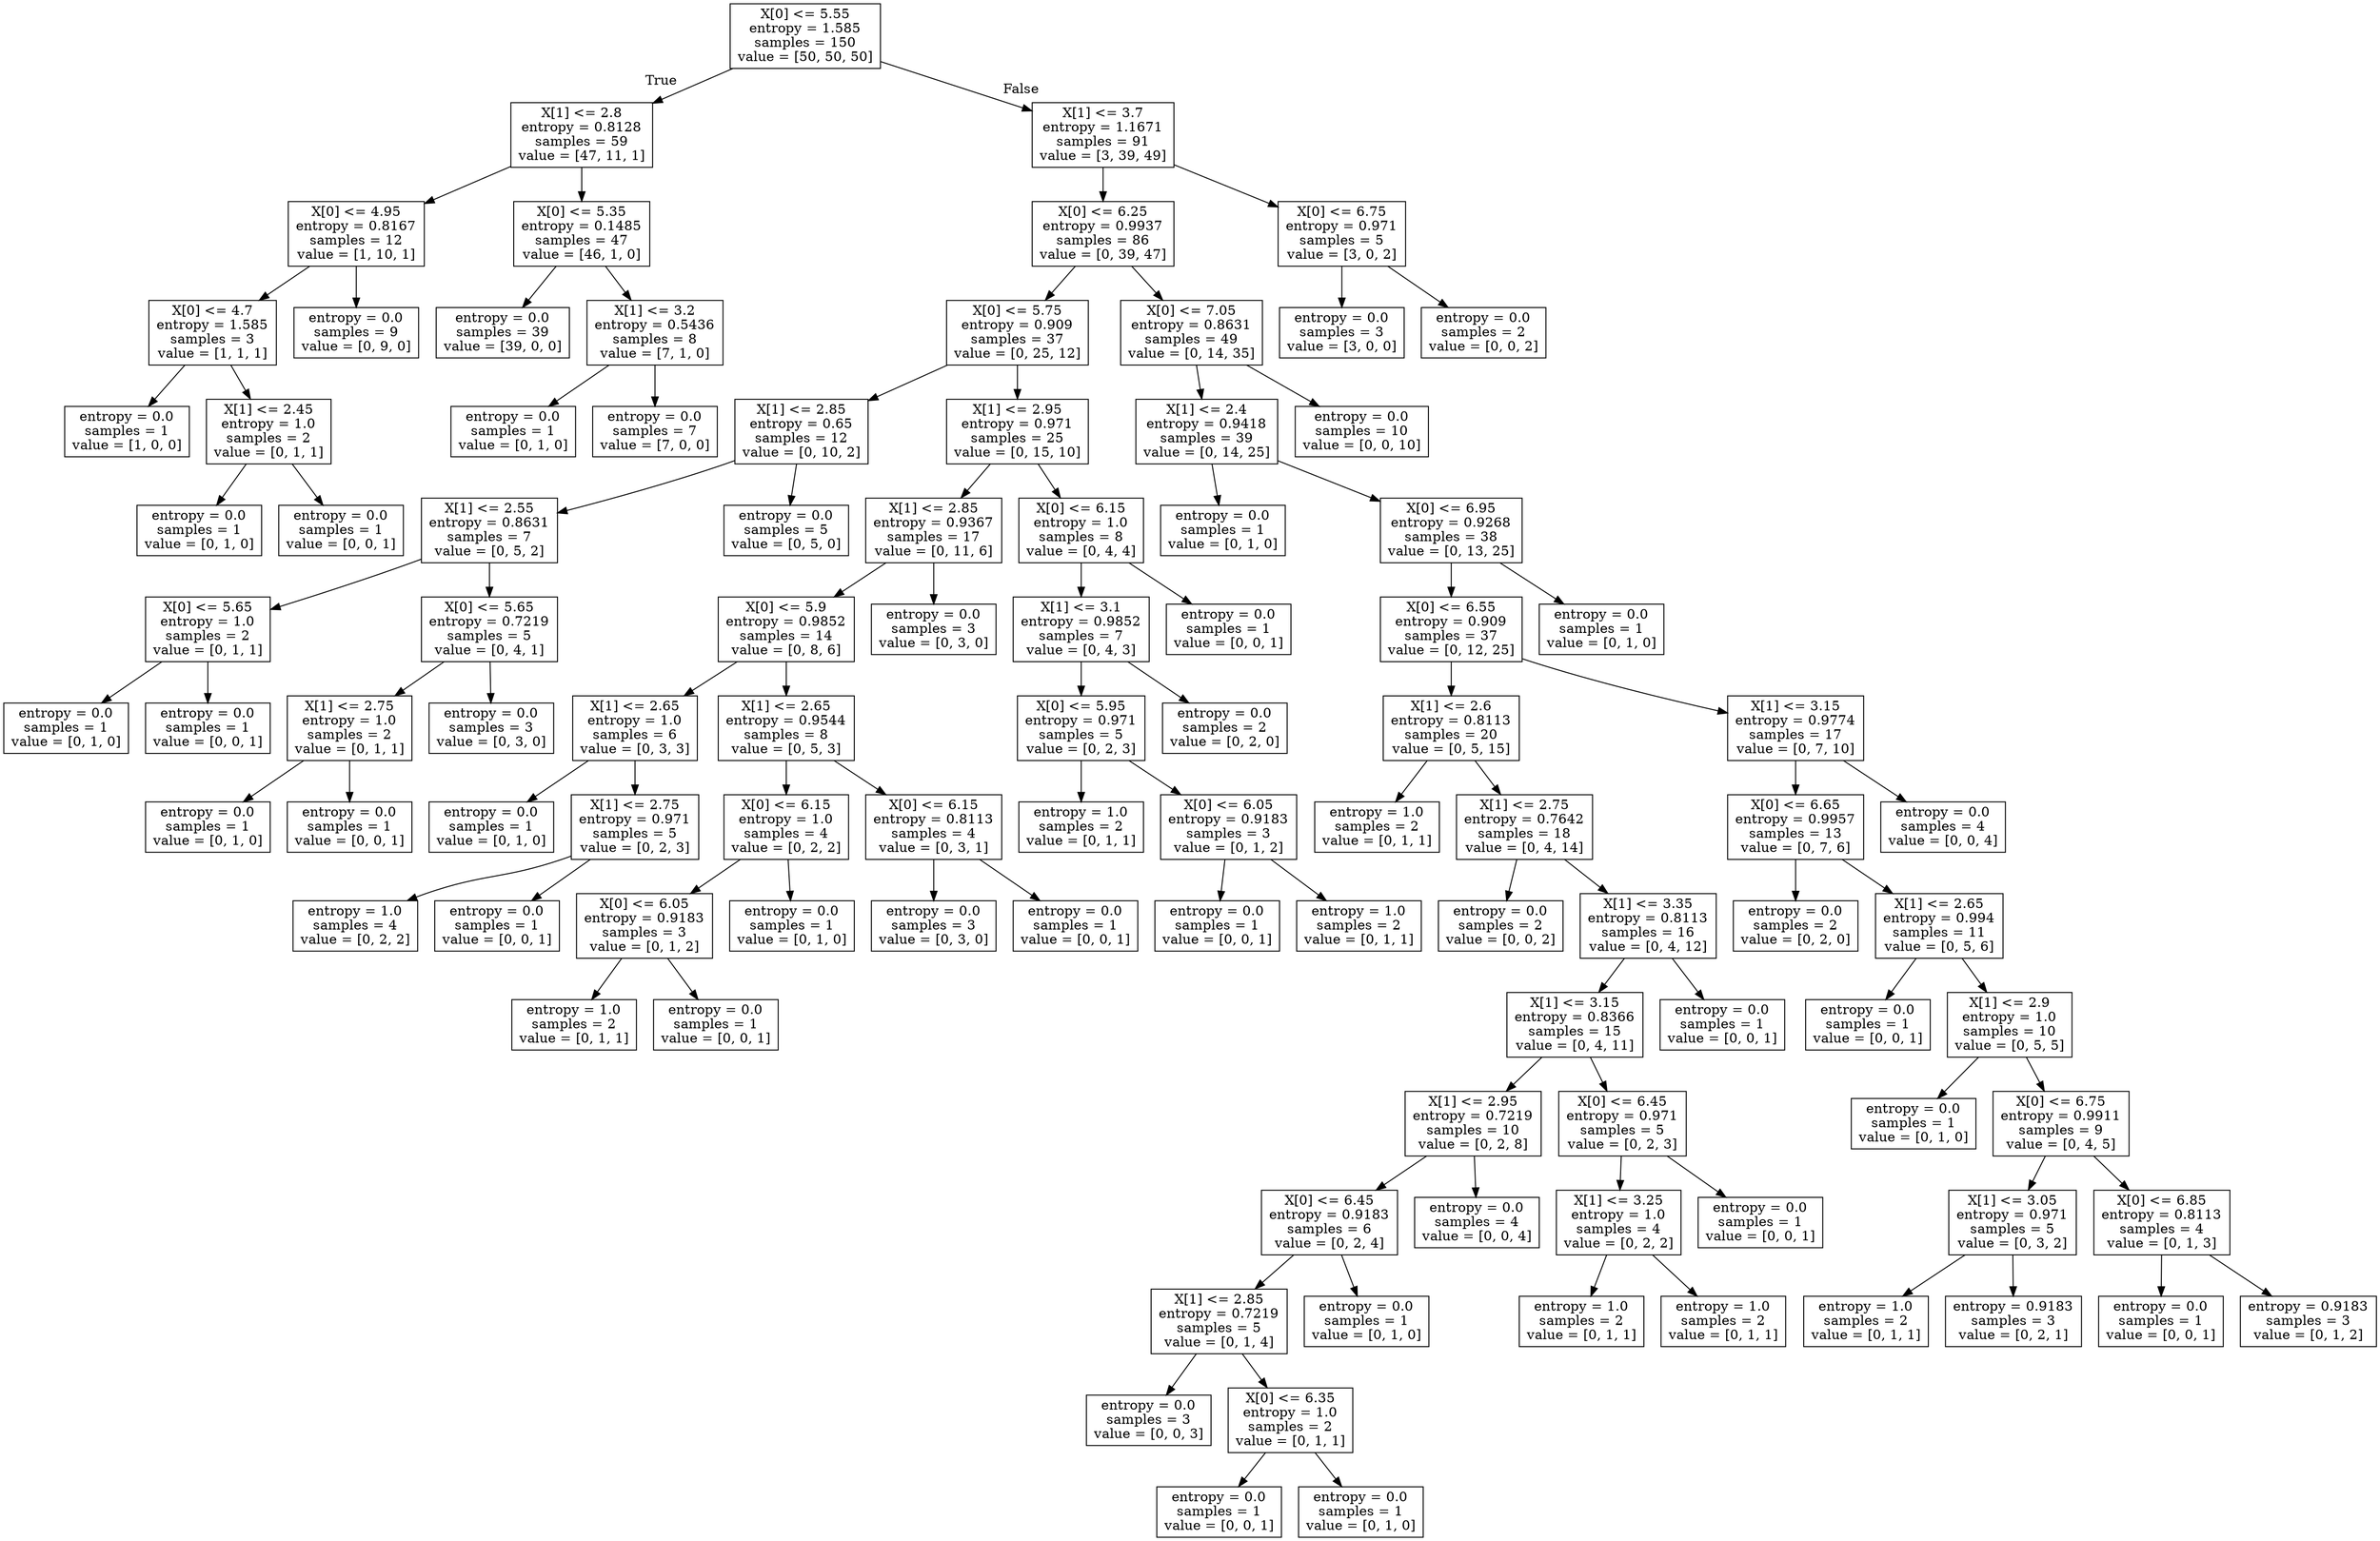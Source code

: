 digraph Tree {
node [shape=box] ;
0 [label="X[0] <= 5.55\nentropy = 1.585\nsamples = 150\nvalue = [50, 50, 50]"] ;
1 [label="X[1] <= 2.8\nentropy = 0.8128\nsamples = 59\nvalue = [47, 11, 1]"] ;
0 -> 1 [labeldistance=2.5, labelangle=45, headlabel="True"] ;
2 [label="X[0] <= 4.95\nentropy = 0.8167\nsamples = 12\nvalue = [1, 10, 1]"] ;
1 -> 2 ;
3 [label="X[0] <= 4.7\nentropy = 1.585\nsamples = 3\nvalue = [1, 1, 1]"] ;
2 -> 3 ;
4 [label="entropy = 0.0\nsamples = 1\nvalue = [1, 0, 0]"] ;
3 -> 4 ;
5 [label="X[1] <= 2.45\nentropy = 1.0\nsamples = 2\nvalue = [0, 1, 1]"] ;
3 -> 5 ;
6 [label="entropy = 0.0\nsamples = 1\nvalue = [0, 1, 0]"] ;
5 -> 6 ;
7 [label="entropy = 0.0\nsamples = 1\nvalue = [0, 0, 1]"] ;
5 -> 7 ;
8 [label="entropy = 0.0\nsamples = 9\nvalue = [0, 9, 0]"] ;
2 -> 8 ;
9 [label="X[0] <= 5.35\nentropy = 0.1485\nsamples = 47\nvalue = [46, 1, 0]"] ;
1 -> 9 ;
10 [label="entropy = 0.0\nsamples = 39\nvalue = [39, 0, 0]"] ;
9 -> 10 ;
11 [label="X[1] <= 3.2\nentropy = 0.5436\nsamples = 8\nvalue = [7, 1, 0]"] ;
9 -> 11 ;
12 [label="entropy = 0.0\nsamples = 1\nvalue = [0, 1, 0]"] ;
11 -> 12 ;
13 [label="entropy = 0.0\nsamples = 7\nvalue = [7, 0, 0]"] ;
11 -> 13 ;
14 [label="X[1] <= 3.7\nentropy = 1.1671\nsamples = 91\nvalue = [3, 39, 49]"] ;
0 -> 14 [labeldistance=2.5, labelangle=-45, headlabel="False"] ;
15 [label="X[0] <= 6.25\nentropy = 0.9937\nsamples = 86\nvalue = [0, 39, 47]"] ;
14 -> 15 ;
16 [label="X[0] <= 5.75\nentropy = 0.909\nsamples = 37\nvalue = [0, 25, 12]"] ;
15 -> 16 ;
17 [label="X[1] <= 2.85\nentropy = 0.65\nsamples = 12\nvalue = [0, 10, 2]"] ;
16 -> 17 ;
18 [label="X[1] <= 2.55\nentropy = 0.8631\nsamples = 7\nvalue = [0, 5, 2]"] ;
17 -> 18 ;
19 [label="X[0] <= 5.65\nentropy = 1.0\nsamples = 2\nvalue = [0, 1, 1]"] ;
18 -> 19 ;
20 [label="entropy = 0.0\nsamples = 1\nvalue = [0, 1, 0]"] ;
19 -> 20 ;
21 [label="entropy = 0.0\nsamples = 1\nvalue = [0, 0, 1]"] ;
19 -> 21 ;
22 [label="X[0] <= 5.65\nentropy = 0.7219\nsamples = 5\nvalue = [0, 4, 1]"] ;
18 -> 22 ;
23 [label="X[1] <= 2.75\nentropy = 1.0\nsamples = 2\nvalue = [0, 1, 1]"] ;
22 -> 23 ;
24 [label="entropy = 0.0\nsamples = 1\nvalue = [0, 1, 0]"] ;
23 -> 24 ;
25 [label="entropy = 0.0\nsamples = 1\nvalue = [0, 0, 1]"] ;
23 -> 25 ;
26 [label="entropy = 0.0\nsamples = 3\nvalue = [0, 3, 0]"] ;
22 -> 26 ;
27 [label="entropy = 0.0\nsamples = 5\nvalue = [0, 5, 0]"] ;
17 -> 27 ;
28 [label="X[1] <= 2.95\nentropy = 0.971\nsamples = 25\nvalue = [0, 15, 10]"] ;
16 -> 28 ;
29 [label="X[1] <= 2.85\nentropy = 0.9367\nsamples = 17\nvalue = [0, 11, 6]"] ;
28 -> 29 ;
30 [label="X[0] <= 5.9\nentropy = 0.9852\nsamples = 14\nvalue = [0, 8, 6]"] ;
29 -> 30 ;
31 [label="X[1] <= 2.65\nentropy = 1.0\nsamples = 6\nvalue = [0, 3, 3]"] ;
30 -> 31 ;
32 [label="entropy = 0.0\nsamples = 1\nvalue = [0, 1, 0]"] ;
31 -> 32 ;
33 [label="X[1] <= 2.75\nentropy = 0.971\nsamples = 5\nvalue = [0, 2, 3]"] ;
31 -> 33 ;
34 [label="entropy = 1.0\nsamples = 4\nvalue = [0, 2, 2]"] ;
33 -> 34 ;
35 [label="entropy = 0.0\nsamples = 1\nvalue = [0, 0, 1]"] ;
33 -> 35 ;
36 [label="X[1] <= 2.65\nentropy = 0.9544\nsamples = 8\nvalue = [0, 5, 3]"] ;
30 -> 36 ;
37 [label="X[0] <= 6.15\nentropy = 1.0\nsamples = 4\nvalue = [0, 2, 2]"] ;
36 -> 37 ;
38 [label="X[0] <= 6.05\nentropy = 0.9183\nsamples = 3\nvalue = [0, 1, 2]"] ;
37 -> 38 ;
39 [label="entropy = 1.0\nsamples = 2\nvalue = [0, 1, 1]"] ;
38 -> 39 ;
40 [label="entropy = 0.0\nsamples = 1\nvalue = [0, 0, 1]"] ;
38 -> 40 ;
41 [label="entropy = 0.0\nsamples = 1\nvalue = [0, 1, 0]"] ;
37 -> 41 ;
42 [label="X[0] <= 6.15\nentropy = 0.8113\nsamples = 4\nvalue = [0, 3, 1]"] ;
36 -> 42 ;
43 [label="entropy = 0.0\nsamples = 3\nvalue = [0, 3, 0]"] ;
42 -> 43 ;
44 [label="entropy = 0.0\nsamples = 1\nvalue = [0, 0, 1]"] ;
42 -> 44 ;
45 [label="entropy = 0.0\nsamples = 3\nvalue = [0, 3, 0]"] ;
29 -> 45 ;
46 [label="X[0] <= 6.15\nentropy = 1.0\nsamples = 8\nvalue = [0, 4, 4]"] ;
28 -> 46 ;
47 [label="X[1] <= 3.1\nentropy = 0.9852\nsamples = 7\nvalue = [0, 4, 3]"] ;
46 -> 47 ;
48 [label="X[0] <= 5.95\nentropy = 0.971\nsamples = 5\nvalue = [0, 2, 3]"] ;
47 -> 48 ;
49 [label="entropy = 1.0\nsamples = 2\nvalue = [0, 1, 1]"] ;
48 -> 49 ;
50 [label="X[0] <= 6.05\nentropy = 0.9183\nsamples = 3\nvalue = [0, 1, 2]"] ;
48 -> 50 ;
51 [label="entropy = 0.0\nsamples = 1\nvalue = [0, 0, 1]"] ;
50 -> 51 ;
52 [label="entropy = 1.0\nsamples = 2\nvalue = [0, 1, 1]"] ;
50 -> 52 ;
53 [label="entropy = 0.0\nsamples = 2\nvalue = [0, 2, 0]"] ;
47 -> 53 ;
54 [label="entropy = 0.0\nsamples = 1\nvalue = [0, 0, 1]"] ;
46 -> 54 ;
55 [label="X[0] <= 7.05\nentropy = 0.8631\nsamples = 49\nvalue = [0, 14, 35]"] ;
15 -> 55 ;
56 [label="X[1] <= 2.4\nentropy = 0.9418\nsamples = 39\nvalue = [0, 14, 25]"] ;
55 -> 56 ;
57 [label="entropy = 0.0\nsamples = 1\nvalue = [0, 1, 0]"] ;
56 -> 57 ;
58 [label="X[0] <= 6.95\nentropy = 0.9268\nsamples = 38\nvalue = [0, 13, 25]"] ;
56 -> 58 ;
59 [label="X[0] <= 6.55\nentropy = 0.909\nsamples = 37\nvalue = [0, 12, 25]"] ;
58 -> 59 ;
60 [label="X[1] <= 2.6\nentropy = 0.8113\nsamples = 20\nvalue = [0, 5, 15]"] ;
59 -> 60 ;
61 [label="entropy = 1.0\nsamples = 2\nvalue = [0, 1, 1]"] ;
60 -> 61 ;
62 [label="X[1] <= 2.75\nentropy = 0.7642\nsamples = 18\nvalue = [0, 4, 14]"] ;
60 -> 62 ;
63 [label="entropy = 0.0\nsamples = 2\nvalue = [0, 0, 2]"] ;
62 -> 63 ;
64 [label="X[1] <= 3.35\nentropy = 0.8113\nsamples = 16\nvalue = [0, 4, 12]"] ;
62 -> 64 ;
65 [label="X[1] <= 3.15\nentropy = 0.8366\nsamples = 15\nvalue = [0, 4, 11]"] ;
64 -> 65 ;
66 [label="X[1] <= 2.95\nentropy = 0.7219\nsamples = 10\nvalue = [0, 2, 8]"] ;
65 -> 66 ;
67 [label="X[0] <= 6.45\nentropy = 0.9183\nsamples = 6\nvalue = [0, 2, 4]"] ;
66 -> 67 ;
68 [label="X[1] <= 2.85\nentropy = 0.7219\nsamples = 5\nvalue = [0, 1, 4]"] ;
67 -> 68 ;
69 [label="entropy = 0.0\nsamples = 3\nvalue = [0, 0, 3]"] ;
68 -> 69 ;
70 [label="X[0] <= 6.35\nentropy = 1.0\nsamples = 2\nvalue = [0, 1, 1]"] ;
68 -> 70 ;
71 [label="entropy = 0.0\nsamples = 1\nvalue = [0, 0, 1]"] ;
70 -> 71 ;
72 [label="entropy = 0.0\nsamples = 1\nvalue = [0, 1, 0]"] ;
70 -> 72 ;
73 [label="entropy = 0.0\nsamples = 1\nvalue = [0, 1, 0]"] ;
67 -> 73 ;
74 [label="entropy = 0.0\nsamples = 4\nvalue = [0, 0, 4]"] ;
66 -> 74 ;
75 [label="X[0] <= 6.45\nentropy = 0.971\nsamples = 5\nvalue = [0, 2, 3]"] ;
65 -> 75 ;
76 [label="X[1] <= 3.25\nentropy = 1.0\nsamples = 4\nvalue = [0, 2, 2]"] ;
75 -> 76 ;
77 [label="entropy = 1.0\nsamples = 2\nvalue = [0, 1, 1]"] ;
76 -> 77 ;
78 [label="entropy = 1.0\nsamples = 2\nvalue = [0, 1, 1]"] ;
76 -> 78 ;
79 [label="entropy = 0.0\nsamples = 1\nvalue = [0, 0, 1]"] ;
75 -> 79 ;
80 [label="entropy = 0.0\nsamples = 1\nvalue = [0, 0, 1]"] ;
64 -> 80 ;
81 [label="X[1] <= 3.15\nentropy = 0.9774\nsamples = 17\nvalue = [0, 7, 10]"] ;
59 -> 81 ;
82 [label="X[0] <= 6.65\nentropy = 0.9957\nsamples = 13\nvalue = [0, 7, 6]"] ;
81 -> 82 ;
83 [label="entropy = 0.0\nsamples = 2\nvalue = [0, 2, 0]"] ;
82 -> 83 ;
84 [label="X[1] <= 2.65\nentropy = 0.994\nsamples = 11\nvalue = [0, 5, 6]"] ;
82 -> 84 ;
85 [label="entropy = 0.0\nsamples = 1\nvalue = [0, 0, 1]"] ;
84 -> 85 ;
86 [label="X[1] <= 2.9\nentropy = 1.0\nsamples = 10\nvalue = [0, 5, 5]"] ;
84 -> 86 ;
87 [label="entropy = 0.0\nsamples = 1\nvalue = [0, 1, 0]"] ;
86 -> 87 ;
88 [label="X[0] <= 6.75\nentropy = 0.9911\nsamples = 9\nvalue = [0, 4, 5]"] ;
86 -> 88 ;
89 [label="X[1] <= 3.05\nentropy = 0.971\nsamples = 5\nvalue = [0, 3, 2]"] ;
88 -> 89 ;
90 [label="entropy = 1.0\nsamples = 2\nvalue = [0, 1, 1]"] ;
89 -> 90 ;
91 [label="entropy = 0.9183\nsamples = 3\nvalue = [0, 2, 1]"] ;
89 -> 91 ;
92 [label="X[0] <= 6.85\nentropy = 0.8113\nsamples = 4\nvalue = [0, 1, 3]"] ;
88 -> 92 ;
93 [label="entropy = 0.0\nsamples = 1\nvalue = [0, 0, 1]"] ;
92 -> 93 ;
94 [label="entropy = 0.9183\nsamples = 3\nvalue = [0, 1, 2]"] ;
92 -> 94 ;
95 [label="entropy = 0.0\nsamples = 4\nvalue = [0, 0, 4]"] ;
81 -> 95 ;
96 [label="entropy = 0.0\nsamples = 1\nvalue = [0, 1, 0]"] ;
58 -> 96 ;
97 [label="entropy = 0.0\nsamples = 10\nvalue = [0, 0, 10]"] ;
55 -> 97 ;
98 [label="X[0] <= 6.75\nentropy = 0.971\nsamples = 5\nvalue = [3, 0, 2]"] ;
14 -> 98 ;
99 [label="entropy = 0.0\nsamples = 3\nvalue = [3, 0, 0]"] ;
98 -> 99 ;
100 [label="entropy = 0.0\nsamples = 2\nvalue = [0, 0, 2]"] ;
98 -> 100 ;
}